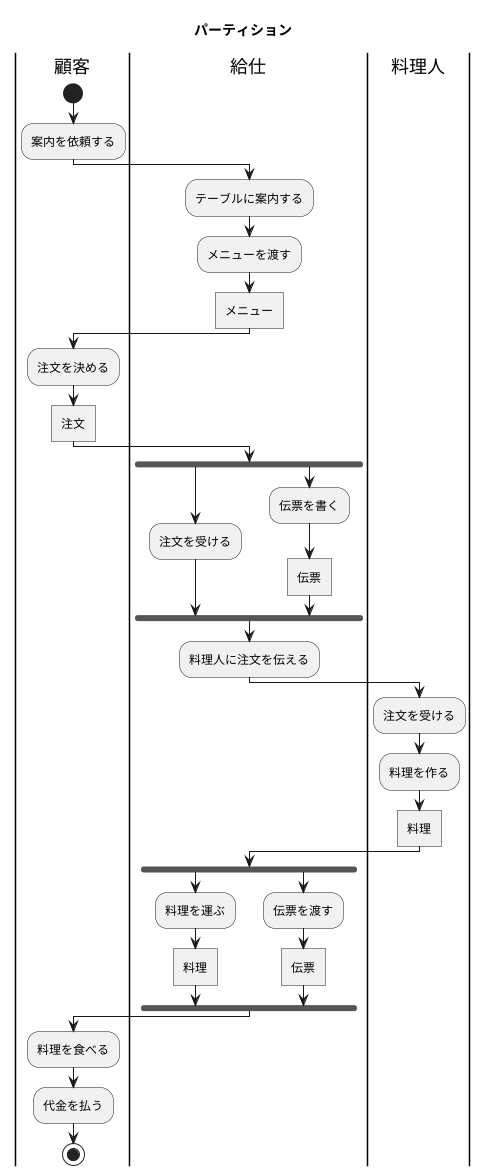 @startumlm レストランのアクティビティ図
title パーティション
|顧客|
start
:案内を依頼する;
|給仕|
:テーブルに案内する;
:メニューを渡す;
:メニュー]
|顧客|
:注文を決める;
:注文]
|給仕|
fork
:注文を受ける;
fork again
:伝票を書く;
:伝票]
end fork
:料理人に注文を伝える;
|料理人|
:注文を受ける;
:料理を作る;
:料理]
|給仕|
fork
:料理を運ぶ;
:料理]
fork again
:伝票を渡す;
:伝票]
end fork
|顧客|
:料理を食べる;
:代金を払う;
stop
@enduml